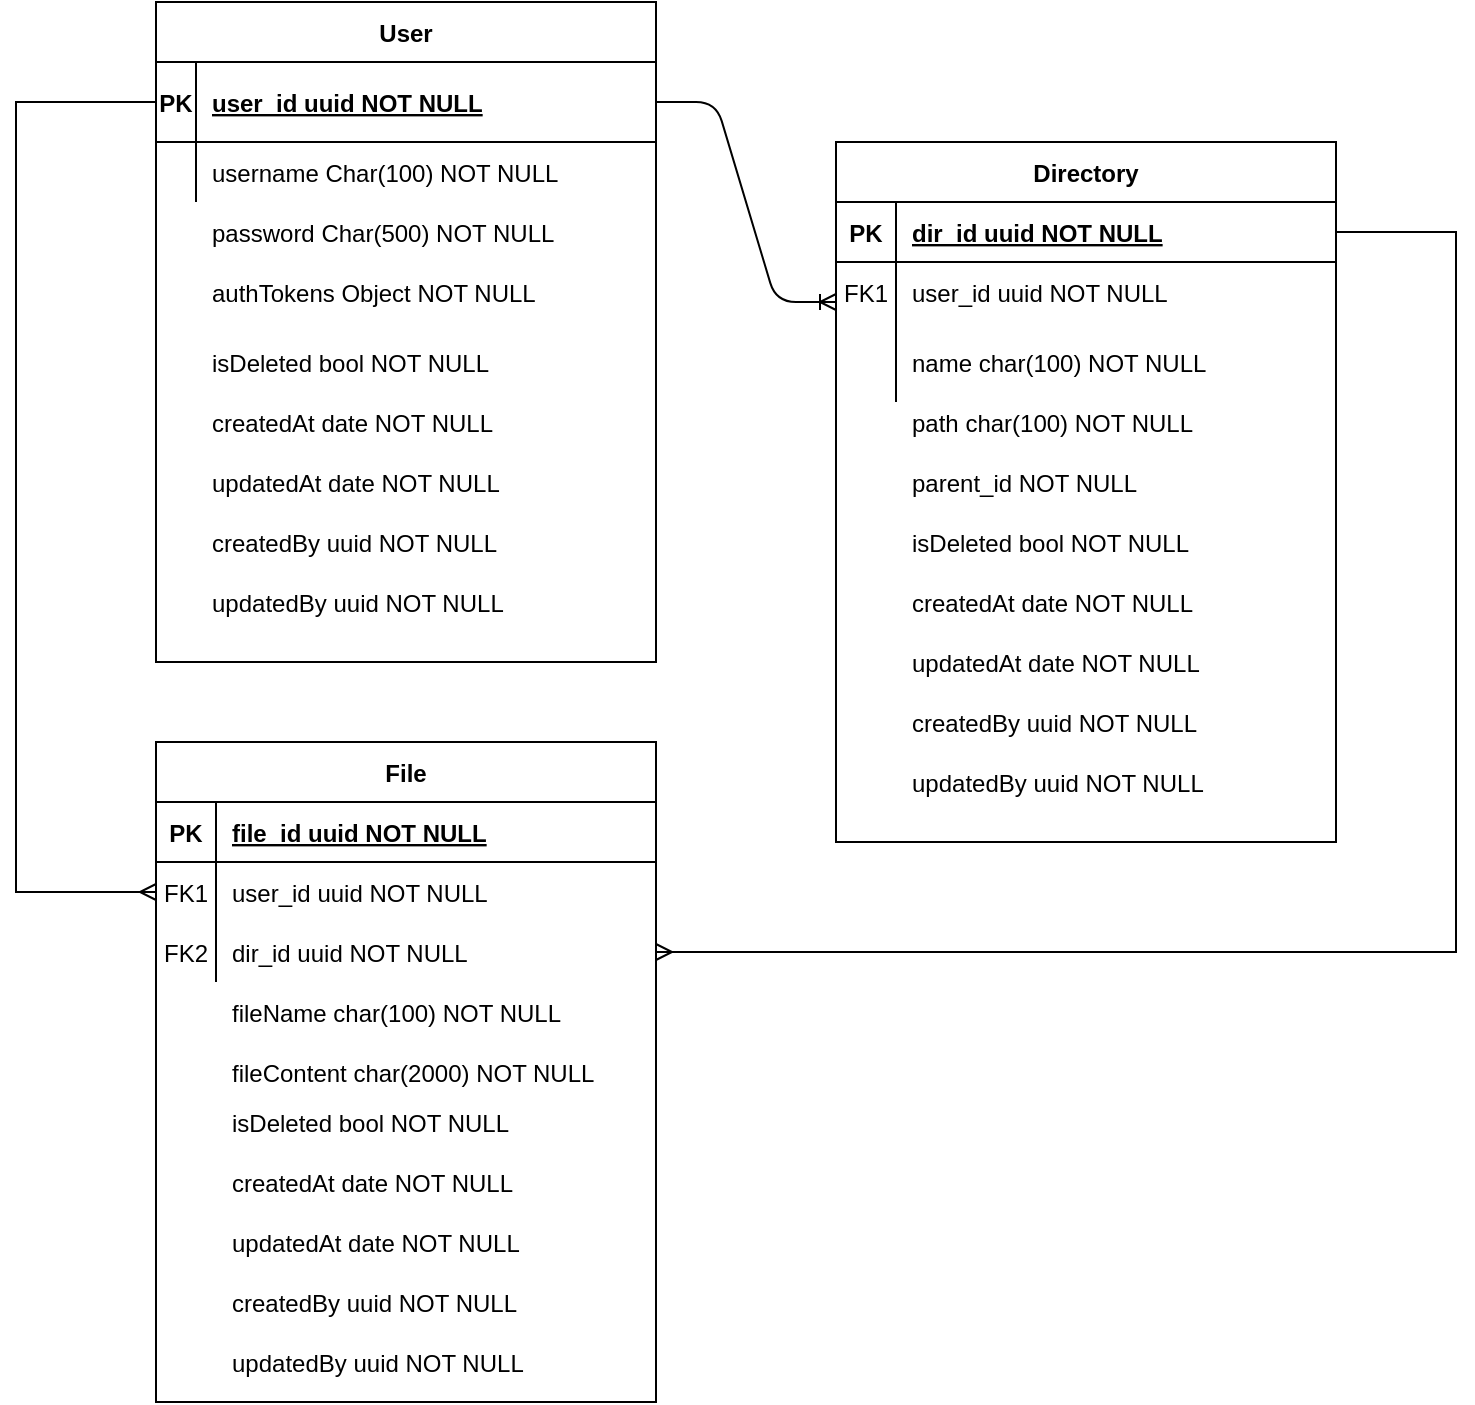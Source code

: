 <mxfile version="13.6.0" type="github">
  <diagram id="R2lEEEUBdFMjLlhIrx00" name="Page-1">
    <mxGraphModel dx="1483" dy="759" grid="1" gridSize="10" guides="1" tooltips="1" connect="1" arrows="1" fold="1" page="1" pageScale="1" pageWidth="850" pageHeight="1100" math="0" shadow="0" extFonts="Permanent Marker^https://fonts.googleapis.com/css?family=Permanent+Marker">
      <root>
        <mxCell id="0" />
        <mxCell id="1" parent="0" />
        <mxCell id="49vjqoaJR5bBM9CJaVOf-1" value="User" style="shape=table;startSize=30;container=1;collapsible=1;childLayout=tableLayout;fixedRows=1;rowLines=0;fontStyle=1;align=center;resizeLast=1;" vertex="1" parent="1">
          <mxGeometry x="150" y="40" width="250" height="330" as="geometry" />
        </mxCell>
        <mxCell id="49vjqoaJR5bBM9CJaVOf-2" value="" style="shape=partialRectangle;collapsible=0;dropTarget=0;pointerEvents=0;fillColor=none;points=[[0,0.5],[1,0.5]];portConstraint=eastwest;top=0;left=0;right=0;bottom=1;" vertex="1" parent="49vjqoaJR5bBM9CJaVOf-1">
          <mxGeometry y="30" width="250" height="40" as="geometry" />
        </mxCell>
        <mxCell id="49vjqoaJR5bBM9CJaVOf-3" value="PK" style="shape=partialRectangle;overflow=hidden;connectable=0;fillColor=none;top=0;left=0;bottom=0;right=0;fontStyle=1;" vertex="1" parent="49vjqoaJR5bBM9CJaVOf-2">
          <mxGeometry width="20" height="40" as="geometry" />
        </mxCell>
        <mxCell id="49vjqoaJR5bBM9CJaVOf-4" value="user_id uuid NOT NULL " style="shape=partialRectangle;overflow=hidden;connectable=0;fillColor=none;top=0;left=0;bottom=0;right=0;align=left;spacingLeft=6;fontStyle=5;" vertex="1" parent="49vjqoaJR5bBM9CJaVOf-2">
          <mxGeometry x="20" width="230" height="40" as="geometry" />
        </mxCell>
        <mxCell id="49vjqoaJR5bBM9CJaVOf-5" value="" style="shape=partialRectangle;collapsible=0;dropTarget=0;pointerEvents=0;fillColor=none;points=[[0,0.5],[1,0.5]];portConstraint=eastwest;top=0;left=0;right=0;bottom=0;" vertex="1" parent="49vjqoaJR5bBM9CJaVOf-1">
          <mxGeometry y="70" width="250" height="30" as="geometry" />
        </mxCell>
        <mxCell id="49vjqoaJR5bBM9CJaVOf-6" value="" style="shape=partialRectangle;overflow=hidden;connectable=0;fillColor=none;top=0;left=0;bottom=0;right=0;" vertex="1" parent="49vjqoaJR5bBM9CJaVOf-5">
          <mxGeometry width="20" height="30" as="geometry" />
        </mxCell>
        <mxCell id="49vjqoaJR5bBM9CJaVOf-7" value="username Char(100) NOT NULL" style="shape=partialRectangle;overflow=hidden;connectable=0;fillColor=none;top=0;left=0;bottom=0;right=0;align=left;spacingLeft=6;" vertex="1" parent="49vjqoaJR5bBM9CJaVOf-5">
          <mxGeometry x="20" width="230" height="30" as="geometry" />
        </mxCell>
        <mxCell id="49vjqoaJR5bBM9CJaVOf-8" value="Directory" style="shape=table;startSize=30;container=1;collapsible=1;childLayout=tableLayout;fixedRows=1;rowLines=0;fontStyle=1;align=center;resizeLast=1;" vertex="1" parent="1">
          <mxGeometry x="490" y="110" width="250" height="350" as="geometry" />
        </mxCell>
        <mxCell id="49vjqoaJR5bBM9CJaVOf-9" value="" style="shape=partialRectangle;collapsible=0;dropTarget=0;pointerEvents=0;fillColor=none;points=[[0,0.5],[1,0.5]];portConstraint=eastwest;top=0;left=0;right=0;bottom=1;" vertex="1" parent="49vjqoaJR5bBM9CJaVOf-8">
          <mxGeometry y="30" width="250" height="30" as="geometry" />
        </mxCell>
        <mxCell id="49vjqoaJR5bBM9CJaVOf-10" value="PK" style="shape=partialRectangle;overflow=hidden;connectable=0;fillColor=none;top=0;left=0;bottom=0;right=0;fontStyle=1;" vertex="1" parent="49vjqoaJR5bBM9CJaVOf-9">
          <mxGeometry width="30" height="30" as="geometry" />
        </mxCell>
        <mxCell id="49vjqoaJR5bBM9CJaVOf-11" value="dir_id uuid NOT NULL" style="shape=partialRectangle;overflow=hidden;connectable=0;fillColor=none;top=0;left=0;bottom=0;right=0;align=left;spacingLeft=6;fontStyle=5;" vertex="1" parent="49vjqoaJR5bBM9CJaVOf-9">
          <mxGeometry x="30" width="220" height="30" as="geometry" />
        </mxCell>
        <mxCell id="49vjqoaJR5bBM9CJaVOf-12" value="" style="shape=partialRectangle;collapsible=0;dropTarget=0;pointerEvents=0;fillColor=none;points=[[0,0.5],[1,0.5]];portConstraint=eastwest;top=0;left=0;right=0;bottom=0;" vertex="1" parent="49vjqoaJR5bBM9CJaVOf-8">
          <mxGeometry y="60" width="250" height="30" as="geometry" />
        </mxCell>
        <mxCell id="49vjqoaJR5bBM9CJaVOf-13" value="FK1" style="shape=partialRectangle;overflow=hidden;connectable=0;fillColor=none;top=0;left=0;bottom=0;right=0;" vertex="1" parent="49vjqoaJR5bBM9CJaVOf-12">
          <mxGeometry width="30" height="30" as="geometry" />
        </mxCell>
        <mxCell id="49vjqoaJR5bBM9CJaVOf-14" value="user_id uuid NOT NULL" style="shape=partialRectangle;overflow=hidden;connectable=0;fillColor=none;top=0;left=0;bottom=0;right=0;align=left;spacingLeft=6;" vertex="1" parent="49vjqoaJR5bBM9CJaVOf-12">
          <mxGeometry x="30" width="220" height="30" as="geometry" />
        </mxCell>
        <mxCell id="49vjqoaJR5bBM9CJaVOf-15" value="" style="shape=partialRectangle;collapsible=0;dropTarget=0;pointerEvents=0;fillColor=none;points=[[0,0.5],[1,0.5]];portConstraint=eastwest;top=0;left=0;right=0;bottom=0;" vertex="1" parent="49vjqoaJR5bBM9CJaVOf-8">
          <mxGeometry y="90" width="250" height="40" as="geometry" />
        </mxCell>
        <mxCell id="49vjqoaJR5bBM9CJaVOf-16" value="" style="shape=partialRectangle;overflow=hidden;connectable=0;fillColor=none;top=0;left=0;bottom=0;right=0;" vertex="1" parent="49vjqoaJR5bBM9CJaVOf-15">
          <mxGeometry width="30" height="40" as="geometry" />
        </mxCell>
        <mxCell id="49vjqoaJR5bBM9CJaVOf-17" value="name char(100) NOT NULL" style="shape=partialRectangle;overflow=hidden;connectable=0;fillColor=none;top=0;left=0;bottom=0;right=0;align=left;spacingLeft=6;" vertex="1" parent="49vjqoaJR5bBM9CJaVOf-15">
          <mxGeometry x="30" width="220" height="40" as="geometry" />
        </mxCell>
        <mxCell id="49vjqoaJR5bBM9CJaVOf-18" value="path char(100) NOT NULL" style="shape=partialRectangle;overflow=hidden;connectable=0;fillColor=none;top=0;left=0;bottom=0;right=0;align=left;spacingLeft=6;" vertex="1" parent="1">
          <mxGeometry x="520" y="230" width="220" height="40" as="geometry" />
        </mxCell>
        <mxCell id="49vjqoaJR5bBM9CJaVOf-19" value="parent_id NOT NULL" style="shape=partialRectangle;overflow=hidden;connectable=0;fillColor=none;top=0;left=0;bottom=0;right=0;align=left;spacingLeft=6;" vertex="1" parent="1">
          <mxGeometry x="520" y="260" width="220" height="40" as="geometry" />
        </mxCell>
        <mxCell id="49vjqoaJR5bBM9CJaVOf-20" value="isDeleted bool NOT NULL" style="shape=partialRectangle;overflow=hidden;connectable=0;fillColor=none;top=0;left=0;bottom=0;right=0;align=left;spacingLeft=6;" vertex="1" parent="1">
          <mxGeometry x="520" y="290" width="220" height="40" as="geometry" />
        </mxCell>
        <mxCell id="49vjqoaJR5bBM9CJaVOf-21" value="createdAt date NOT NULL" style="shape=partialRectangle;overflow=hidden;connectable=0;fillColor=none;top=0;left=0;bottom=0;right=0;align=left;spacingLeft=6;" vertex="1" parent="1">
          <mxGeometry x="520" y="320" width="220" height="40" as="geometry" />
        </mxCell>
        <mxCell id="49vjqoaJR5bBM9CJaVOf-22" value="updatedAt date NOT NULL" style="shape=partialRectangle;overflow=hidden;connectable=0;fillColor=none;top=0;left=0;bottom=0;right=0;align=left;spacingLeft=6;" vertex="1" parent="1">
          <mxGeometry x="520" y="350" width="220" height="40" as="geometry" />
        </mxCell>
        <mxCell id="49vjqoaJR5bBM9CJaVOf-23" value="createdBy uuid NOT NULL" style="shape=partialRectangle;overflow=hidden;connectable=0;fillColor=none;top=0;left=0;bottom=0;right=0;align=left;spacingLeft=6;" vertex="1" parent="1">
          <mxGeometry x="520" y="380" width="220" height="40" as="geometry" />
        </mxCell>
        <mxCell id="49vjqoaJR5bBM9CJaVOf-24" value="updatedBy uuid NOT NULL" style="shape=partialRectangle;overflow=hidden;connectable=0;fillColor=none;top=0;left=0;bottom=0;right=0;align=left;spacingLeft=6;" vertex="1" parent="1">
          <mxGeometry x="520" y="410" width="220" height="40" as="geometry" />
        </mxCell>
        <mxCell id="49vjqoaJR5bBM9CJaVOf-25" value="password Char(500) NOT NULL" style="shape=partialRectangle;overflow=hidden;connectable=0;fillColor=none;top=0;left=0;bottom=0;right=0;align=left;spacingLeft=6;" vertex="1" parent="1">
          <mxGeometry x="170" y="140" width="230" height="30" as="geometry" />
        </mxCell>
        <mxCell id="49vjqoaJR5bBM9CJaVOf-26" value="authTokens Object NOT NULL" style="shape=partialRectangle;overflow=hidden;connectable=0;fillColor=none;top=0;left=0;bottom=0;right=0;align=left;spacingLeft=6;" vertex="1" parent="1">
          <mxGeometry x="170" y="170" width="230" height="30" as="geometry" />
        </mxCell>
        <mxCell id="49vjqoaJR5bBM9CJaVOf-27" value="isDeleted bool NOT NULL" style="shape=partialRectangle;overflow=hidden;connectable=0;fillColor=none;top=0;left=0;bottom=0;right=0;align=left;spacingLeft=6;" vertex="1" parent="1">
          <mxGeometry x="170" y="200" width="220" height="40" as="geometry" />
        </mxCell>
        <mxCell id="49vjqoaJR5bBM9CJaVOf-28" value="createdAt date NOT NULL" style="shape=partialRectangle;overflow=hidden;connectable=0;fillColor=none;top=0;left=0;bottom=0;right=0;align=left;spacingLeft=6;" vertex="1" parent="1">
          <mxGeometry x="170" y="230" width="220" height="40" as="geometry" />
        </mxCell>
        <mxCell id="49vjqoaJR5bBM9CJaVOf-29" value="updatedAt date NOT NULL" style="shape=partialRectangle;overflow=hidden;connectable=0;fillColor=none;top=0;left=0;bottom=0;right=0;align=left;spacingLeft=6;" vertex="1" parent="1">
          <mxGeometry x="170" y="260" width="220" height="40" as="geometry" />
        </mxCell>
        <mxCell id="49vjqoaJR5bBM9CJaVOf-30" value="createdBy uuid NOT NULL" style="shape=partialRectangle;overflow=hidden;connectable=0;fillColor=none;top=0;left=0;bottom=0;right=0;align=left;spacingLeft=6;" vertex="1" parent="1">
          <mxGeometry x="170" y="290" width="220" height="40" as="geometry" />
        </mxCell>
        <mxCell id="49vjqoaJR5bBM9CJaVOf-31" value="updatedBy uuid NOT NULL" style="shape=partialRectangle;overflow=hidden;connectable=0;fillColor=none;top=0;left=0;bottom=0;right=0;align=left;spacingLeft=6;" vertex="1" parent="1">
          <mxGeometry x="170" y="320" width="220" height="40" as="geometry" />
        </mxCell>
        <mxCell id="49vjqoaJR5bBM9CJaVOf-32" value="fileName char(100) NOT NULL" style="shape=partialRectangle;overflow=hidden;connectable=0;fillColor=none;top=0;left=0;bottom=0;right=0;align=left;spacingLeft=6;" vertex="1" parent="1">
          <mxGeometry x="180" y="530" width="220" height="30" as="geometry" />
        </mxCell>
        <mxCell id="49vjqoaJR5bBM9CJaVOf-33" value="fileContent char(2000) NOT NULL" style="shape=partialRectangle;overflow=hidden;connectable=0;fillColor=none;top=0;left=0;bottom=0;right=0;align=left;spacingLeft=6;" vertex="1" parent="1">
          <mxGeometry x="180" y="560" width="220" height="30" as="geometry" />
        </mxCell>
        <mxCell id="49vjqoaJR5bBM9CJaVOf-34" value="isDeleted bool NOT NULL" style="shape=partialRectangle;overflow=hidden;connectable=0;fillColor=none;top=0;left=0;bottom=0;right=0;align=left;spacingLeft=6;" vertex="1" parent="1">
          <mxGeometry x="180" y="580" width="220" height="40" as="geometry" />
        </mxCell>
        <mxCell id="49vjqoaJR5bBM9CJaVOf-35" value="createdAt date NOT NULL" style="shape=partialRectangle;overflow=hidden;connectable=0;fillColor=none;top=0;left=0;bottom=0;right=0;align=left;spacingLeft=6;" vertex="1" parent="1">
          <mxGeometry x="180" y="610" width="220" height="40" as="geometry" />
        </mxCell>
        <mxCell id="49vjqoaJR5bBM9CJaVOf-36" value="updatedAt date NOT NULL" style="shape=partialRectangle;overflow=hidden;connectable=0;fillColor=none;top=0;left=0;bottom=0;right=0;align=left;spacingLeft=6;" vertex="1" parent="1">
          <mxGeometry x="180" y="640" width="220" height="40" as="geometry" />
        </mxCell>
        <mxCell id="49vjqoaJR5bBM9CJaVOf-37" value="createdBy uuid NOT NULL" style="shape=partialRectangle;overflow=hidden;connectable=0;fillColor=none;top=0;left=0;bottom=0;right=0;align=left;spacingLeft=6;" vertex="1" parent="1">
          <mxGeometry x="180" y="670" width="220" height="40" as="geometry" />
        </mxCell>
        <mxCell id="49vjqoaJR5bBM9CJaVOf-38" value="updatedBy uuid NOT NULL" style="shape=partialRectangle;overflow=hidden;connectable=0;fillColor=none;top=0;left=0;bottom=0;right=0;align=left;spacingLeft=6;" vertex="1" parent="1">
          <mxGeometry x="180" y="700" width="220" height="40" as="geometry" />
        </mxCell>
        <mxCell id="49vjqoaJR5bBM9CJaVOf-39" value="" style="edgeStyle=entityRelationEdgeStyle;fontSize=12;html=1;endArrow=ERoneToMany;" edge="1" parent="1">
          <mxGeometry width="100" height="100" relative="1" as="geometry">
            <mxPoint x="400" y="90" as="sourcePoint" />
            <mxPoint x="490" y="190" as="targetPoint" />
          </mxGeometry>
        </mxCell>
        <mxCell id="49vjqoaJR5bBM9CJaVOf-40" value="File" style="shape=table;startSize=30;container=1;collapsible=1;childLayout=tableLayout;fixedRows=1;rowLines=0;fontStyle=1;align=center;resizeLast=1;" vertex="1" parent="1">
          <mxGeometry x="150" y="410" width="250" height="330" as="geometry" />
        </mxCell>
        <mxCell id="49vjqoaJR5bBM9CJaVOf-41" value="" style="shape=partialRectangle;collapsible=0;dropTarget=0;pointerEvents=0;fillColor=none;points=[[0,0.5],[1,0.5]];portConstraint=eastwest;top=0;left=0;right=0;bottom=1;" vertex="1" parent="49vjqoaJR5bBM9CJaVOf-40">
          <mxGeometry y="30" width="250" height="30" as="geometry" />
        </mxCell>
        <mxCell id="49vjqoaJR5bBM9CJaVOf-42" value="PK" style="shape=partialRectangle;overflow=hidden;connectable=0;fillColor=none;top=0;left=0;bottom=0;right=0;fontStyle=1;" vertex="1" parent="49vjqoaJR5bBM9CJaVOf-41">
          <mxGeometry width="30" height="30" as="geometry" />
        </mxCell>
        <mxCell id="49vjqoaJR5bBM9CJaVOf-43" value="file_id uuid NOT NULL" style="shape=partialRectangle;overflow=hidden;connectable=0;fillColor=none;top=0;left=0;bottom=0;right=0;align=left;spacingLeft=6;fontStyle=5;" vertex="1" parent="49vjqoaJR5bBM9CJaVOf-41">
          <mxGeometry x="30" width="220" height="30" as="geometry" />
        </mxCell>
        <mxCell id="49vjqoaJR5bBM9CJaVOf-44" value="" style="shape=partialRectangle;collapsible=0;dropTarget=0;pointerEvents=0;fillColor=none;points=[[0,0.5],[1,0.5]];portConstraint=eastwest;top=0;left=0;right=0;bottom=0;" vertex="1" parent="49vjqoaJR5bBM9CJaVOf-40">
          <mxGeometry y="60" width="250" height="30" as="geometry" />
        </mxCell>
        <mxCell id="49vjqoaJR5bBM9CJaVOf-45" value="FK1" style="shape=partialRectangle;overflow=hidden;connectable=0;fillColor=none;top=0;left=0;bottom=0;right=0;" vertex="1" parent="49vjqoaJR5bBM9CJaVOf-44">
          <mxGeometry width="30" height="30" as="geometry" />
        </mxCell>
        <mxCell id="49vjqoaJR5bBM9CJaVOf-46" value="user_id uuid NOT NULL" style="shape=partialRectangle;overflow=hidden;connectable=0;fillColor=none;top=0;left=0;bottom=0;right=0;align=left;spacingLeft=6;" vertex="1" parent="49vjqoaJR5bBM9CJaVOf-44">
          <mxGeometry x="30" width="220" height="30" as="geometry" />
        </mxCell>
        <mxCell id="49vjqoaJR5bBM9CJaVOf-47" value="" style="shape=partialRectangle;collapsible=0;dropTarget=0;pointerEvents=0;fillColor=none;points=[[0,0.5],[1,0.5]];portConstraint=eastwest;top=0;left=0;right=0;bottom=0;" vertex="1" parent="49vjqoaJR5bBM9CJaVOf-40">
          <mxGeometry y="90" width="250" height="30" as="geometry" />
        </mxCell>
        <mxCell id="49vjqoaJR5bBM9CJaVOf-48" value="FK2" style="shape=partialRectangle;overflow=hidden;connectable=0;fillColor=none;top=0;left=0;bottom=0;right=0;" vertex="1" parent="49vjqoaJR5bBM9CJaVOf-47">
          <mxGeometry width="30" height="30" as="geometry" />
        </mxCell>
        <mxCell id="49vjqoaJR5bBM9CJaVOf-49" value="dir_id uuid NOT NULL" style="shape=partialRectangle;overflow=hidden;connectable=0;fillColor=none;top=0;left=0;bottom=0;right=0;align=left;spacingLeft=6;" vertex="1" parent="49vjqoaJR5bBM9CJaVOf-47">
          <mxGeometry x="30" width="220" height="30" as="geometry" />
        </mxCell>
        <mxCell id="49vjqoaJR5bBM9CJaVOf-50" style="edgeStyle=orthogonalEdgeStyle;rounded=0;orthogonalLoop=1;jettySize=auto;html=1;exitX=1;exitY=0.5;exitDx=0;exitDy=0;entryX=1;entryY=0.5;entryDx=0;entryDy=0;endArrow=ERmany;endFill=0;" edge="1" parent="1" source="49vjqoaJR5bBM9CJaVOf-9" target="49vjqoaJR5bBM9CJaVOf-47">
          <mxGeometry relative="1" as="geometry">
            <Array as="points">
              <mxPoint x="800" y="155" />
              <mxPoint x="800" y="515" />
            </Array>
          </mxGeometry>
        </mxCell>
        <mxCell id="49vjqoaJR5bBM9CJaVOf-51" style="edgeStyle=orthogonalEdgeStyle;rounded=0;orthogonalLoop=1;jettySize=auto;html=1;exitX=0;exitY=0.5;exitDx=0;exitDy=0;entryX=0;entryY=0.5;entryDx=0;entryDy=0;endArrow=ERmany;endFill=0;" edge="1" parent="1" source="49vjqoaJR5bBM9CJaVOf-2" target="49vjqoaJR5bBM9CJaVOf-44">
          <mxGeometry relative="1" as="geometry">
            <Array as="points">
              <mxPoint x="80" y="90" />
              <mxPoint x="80" y="485" />
            </Array>
          </mxGeometry>
        </mxCell>
      </root>
    </mxGraphModel>
  </diagram>
</mxfile>
